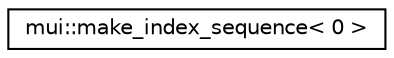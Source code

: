 digraph "Graphical Class Hierarchy"
{
 // LATEX_PDF_SIZE
  edge [fontname="Helvetica",fontsize="10",labelfontname="Helvetica",labelfontsize="10"];
  node [fontname="Helvetica",fontsize="10",shape=record];
  rankdir="LR";
  Node0 [label="mui::make_index_sequence\< 0 \>",height=0.2,width=0.4,color="black", fillcolor="white", style="filled",URL="$structmui_1_1make__index__sequence_3_010_01_4.html",tooltip=" "];
}

